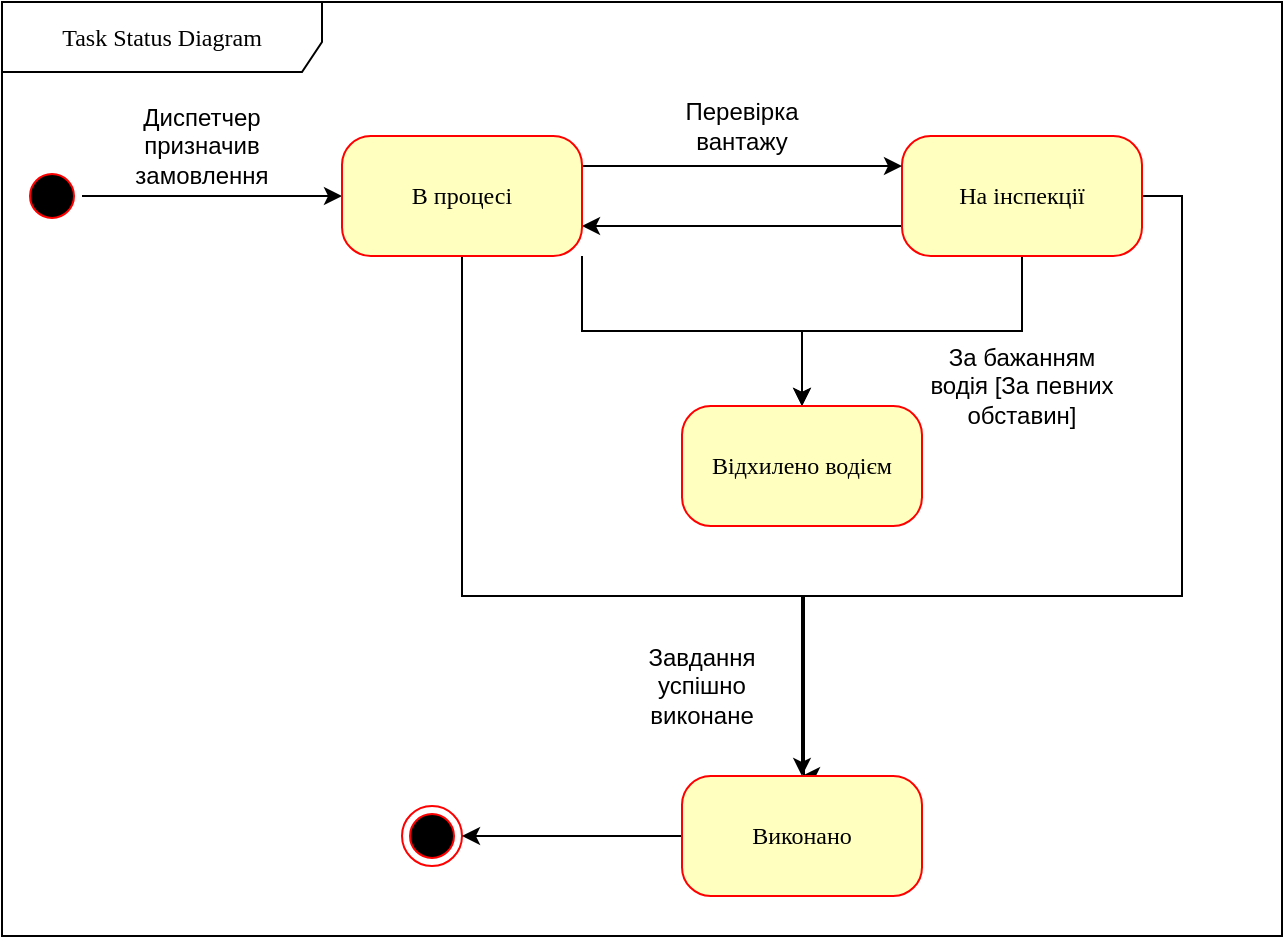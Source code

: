 <mxfile version="22.0.2" type="device">
  <diagram name="Page-1" id="58cdce13-f638-feb5-8d6f-7d28b1aa9fa0">
    <mxGraphModel dx="875" dy="524" grid="1" gridSize="10" guides="1" tooltips="1" connect="1" arrows="1" fold="1" page="1" pageScale="1" pageWidth="1100" pageHeight="850" background="none" math="0" shadow="0">
      <root>
        <mxCell id="0" />
        <mxCell id="1" parent="0" />
        <mxCell id="2a3bc250acf0617d-8" value="Task Status Diagram" style="shape=umlFrame;whiteSpace=wrap;html=1;rounded=1;shadow=0;comic=0;labelBackgroundColor=none;strokeWidth=1;fontFamily=Verdana;fontSize=12;align=center;width=160;height=35;" parent="1" vertex="1">
          <mxGeometry x="120" y="53" width="640" height="467" as="geometry" />
        </mxCell>
        <mxCell id="qh5_-U5b3jpI7_8KPjVY-7" style="edgeStyle=orthogonalEdgeStyle;rounded=0;orthogonalLoop=1;jettySize=auto;html=1;entryX=0;entryY=0.5;entryDx=0;entryDy=0;" edge="1" parent="1" source="382b91b5511bd0f7-1" target="qh5_-U5b3jpI7_8KPjVY-4">
          <mxGeometry relative="1" as="geometry" />
        </mxCell>
        <mxCell id="382b91b5511bd0f7-1" value="" style="ellipse;html=1;shape=startState;fillColor=#000000;strokeColor=#ff0000;rounded=1;shadow=0;comic=0;labelBackgroundColor=none;fontFamily=Verdana;fontSize=12;fontColor=#000000;align=center;direction=south;" parent="1" vertex="1">
          <mxGeometry x="130" y="135" width="30" height="30" as="geometry" />
        </mxCell>
        <mxCell id="qh5_-U5b3jpI7_8KPjVY-12" style="edgeStyle=orthogonalEdgeStyle;rounded=0;orthogonalLoop=1;jettySize=auto;html=1;exitX=0;exitY=0.75;exitDx=0;exitDy=0;entryX=1;entryY=0.75;entryDx=0;entryDy=0;" edge="1" parent="1" source="382b91b5511bd0f7-6" target="qh5_-U5b3jpI7_8KPjVY-4">
          <mxGeometry relative="1" as="geometry" />
        </mxCell>
        <mxCell id="qh5_-U5b3jpI7_8KPjVY-14" style="edgeStyle=orthogonalEdgeStyle;rounded=0;orthogonalLoop=1;jettySize=auto;html=1;exitX=0.5;exitY=1;exitDx=0;exitDy=0;entryX=0.5;entryY=0;entryDx=0;entryDy=0;" edge="1" parent="1" source="382b91b5511bd0f7-6" target="qh5_-U5b3jpI7_8KPjVY-5">
          <mxGeometry relative="1" as="geometry" />
        </mxCell>
        <mxCell id="qh5_-U5b3jpI7_8KPjVY-17" style="edgeStyle=orthogonalEdgeStyle;rounded=0;orthogonalLoop=1;jettySize=auto;html=1;exitX=1;exitY=0.5;exitDx=0;exitDy=0;" edge="1" parent="1" source="382b91b5511bd0f7-6">
          <mxGeometry relative="1" as="geometry">
            <mxPoint x="520" y="440" as="targetPoint" />
            <Array as="points">
              <mxPoint x="710" y="150" />
              <mxPoint x="710" y="350" />
              <mxPoint x="521" y="350" />
            </Array>
          </mxGeometry>
        </mxCell>
        <mxCell id="382b91b5511bd0f7-6" value="На інспекції" style="rounded=1;whiteSpace=wrap;html=1;arcSize=24;fillColor=#ffffc0;strokeColor=#ff0000;shadow=0;comic=0;labelBackgroundColor=none;fontFamily=Verdana;fontSize=12;fontColor=#000000;align=center;" parent="1" vertex="1">
          <mxGeometry x="570" y="120" width="120" height="60" as="geometry" />
        </mxCell>
        <mxCell id="qh5_-U5b3jpI7_8KPjVY-1" value="" style="ellipse;html=1;shape=endState;fillColor=#000000;strokeColor=#ff0000;rounded=1;shadow=0;comic=0;labelBackgroundColor=none;fontFamily=Verdana;fontSize=12;fontColor=#000000;align=center;" vertex="1" parent="1">
          <mxGeometry x="320" y="455" width="30" height="30" as="geometry" />
        </mxCell>
        <mxCell id="qh5_-U5b3jpI7_8KPjVY-20" style="edgeStyle=orthogonalEdgeStyle;rounded=0;orthogonalLoop=1;jettySize=auto;html=1;entryX=1;entryY=0.5;entryDx=0;entryDy=0;" edge="1" parent="1" source="qh5_-U5b3jpI7_8KPjVY-2" target="qh5_-U5b3jpI7_8KPjVY-1">
          <mxGeometry relative="1" as="geometry">
            <Array as="points">
              <mxPoint x="360" y="470" />
            </Array>
          </mxGeometry>
        </mxCell>
        <mxCell id="qh5_-U5b3jpI7_8KPjVY-2" value="Виконано" style="rounded=1;whiteSpace=wrap;html=1;arcSize=24;fillColor=#ffffc0;strokeColor=#ff0000;shadow=0;comic=0;labelBackgroundColor=none;fontFamily=Verdana;fontSize=12;fontColor=#000000;align=center;" vertex="1" parent="1">
          <mxGeometry x="460" y="440" width="120" height="60" as="geometry" />
        </mxCell>
        <mxCell id="qh5_-U5b3jpI7_8KPjVY-9" style="edgeStyle=orthogonalEdgeStyle;rounded=0;orthogonalLoop=1;jettySize=auto;html=1;entryX=0.5;entryY=0;entryDx=0;entryDy=0;exitX=1;exitY=1;exitDx=0;exitDy=0;" edge="1" parent="1" source="qh5_-U5b3jpI7_8KPjVY-4" target="qh5_-U5b3jpI7_8KPjVY-5">
          <mxGeometry relative="1" as="geometry" />
        </mxCell>
        <mxCell id="qh5_-U5b3jpI7_8KPjVY-11" style="edgeStyle=orthogonalEdgeStyle;rounded=0;orthogonalLoop=1;jettySize=auto;html=1;exitX=1;exitY=0.25;exitDx=0;exitDy=0;entryX=0;entryY=0.25;entryDx=0;entryDy=0;" edge="1" parent="1" source="qh5_-U5b3jpI7_8KPjVY-4" target="382b91b5511bd0f7-6">
          <mxGeometry relative="1" as="geometry" />
        </mxCell>
        <mxCell id="qh5_-U5b3jpI7_8KPjVY-16" style="edgeStyle=orthogonalEdgeStyle;rounded=0;orthogonalLoop=1;jettySize=auto;html=1;entryX=0.5;entryY=0;entryDx=0;entryDy=0;" edge="1" parent="1" source="qh5_-U5b3jpI7_8KPjVY-4" target="qh5_-U5b3jpI7_8KPjVY-2">
          <mxGeometry relative="1" as="geometry">
            <Array as="points">
              <mxPoint x="350" y="350" />
              <mxPoint x="520" y="350" />
            </Array>
          </mxGeometry>
        </mxCell>
        <mxCell id="qh5_-U5b3jpI7_8KPjVY-4" value="В процесі" style="rounded=1;whiteSpace=wrap;html=1;arcSize=24;fillColor=#ffffc0;strokeColor=#ff0000;shadow=0;comic=0;labelBackgroundColor=none;fontFamily=Verdana;fontSize=12;fontColor=#000000;align=center;" vertex="1" parent="1">
          <mxGeometry x="290" y="120" width="120" height="60" as="geometry" />
        </mxCell>
        <mxCell id="qh5_-U5b3jpI7_8KPjVY-5" value="Відхилено водієм" style="rounded=1;whiteSpace=wrap;html=1;arcSize=24;fillColor=#ffffc0;strokeColor=#ff0000;shadow=0;comic=0;labelBackgroundColor=none;fontFamily=Verdana;fontSize=12;fontColor=#000000;align=center;" vertex="1" parent="1">
          <mxGeometry x="460" y="255" width="120" height="60" as="geometry" />
        </mxCell>
        <mxCell id="qh5_-U5b3jpI7_8KPjVY-8" value="Диспетчер призначив замовлення" style="text;html=1;strokeColor=none;fillColor=none;align=center;verticalAlign=middle;whiteSpace=wrap;rounded=0;" vertex="1" parent="1">
          <mxGeometry x="170" y="110" width="100" height="30" as="geometry" />
        </mxCell>
        <mxCell id="qh5_-U5b3jpI7_8KPjVY-10" value="За бажанням водія [За певних обставин]" style="text;html=1;strokeColor=none;fillColor=none;align=center;verticalAlign=middle;whiteSpace=wrap;rounded=0;" vertex="1" parent="1">
          <mxGeometry x="580" y="230" width="100" height="30" as="geometry" />
        </mxCell>
        <mxCell id="qh5_-U5b3jpI7_8KPjVY-18" value="Перевірка вантажу" style="text;html=1;strokeColor=none;fillColor=none;align=center;verticalAlign=middle;whiteSpace=wrap;rounded=0;" vertex="1" parent="1">
          <mxGeometry x="440" y="100" width="100" height="30" as="geometry" />
        </mxCell>
        <mxCell id="qh5_-U5b3jpI7_8KPjVY-19" value="Завдання успішно виконане" style="text;html=1;strokeColor=none;fillColor=none;align=center;verticalAlign=middle;whiteSpace=wrap;rounded=0;" vertex="1" parent="1">
          <mxGeometry x="420" y="380" width="100" height="30" as="geometry" />
        </mxCell>
      </root>
    </mxGraphModel>
  </diagram>
</mxfile>
